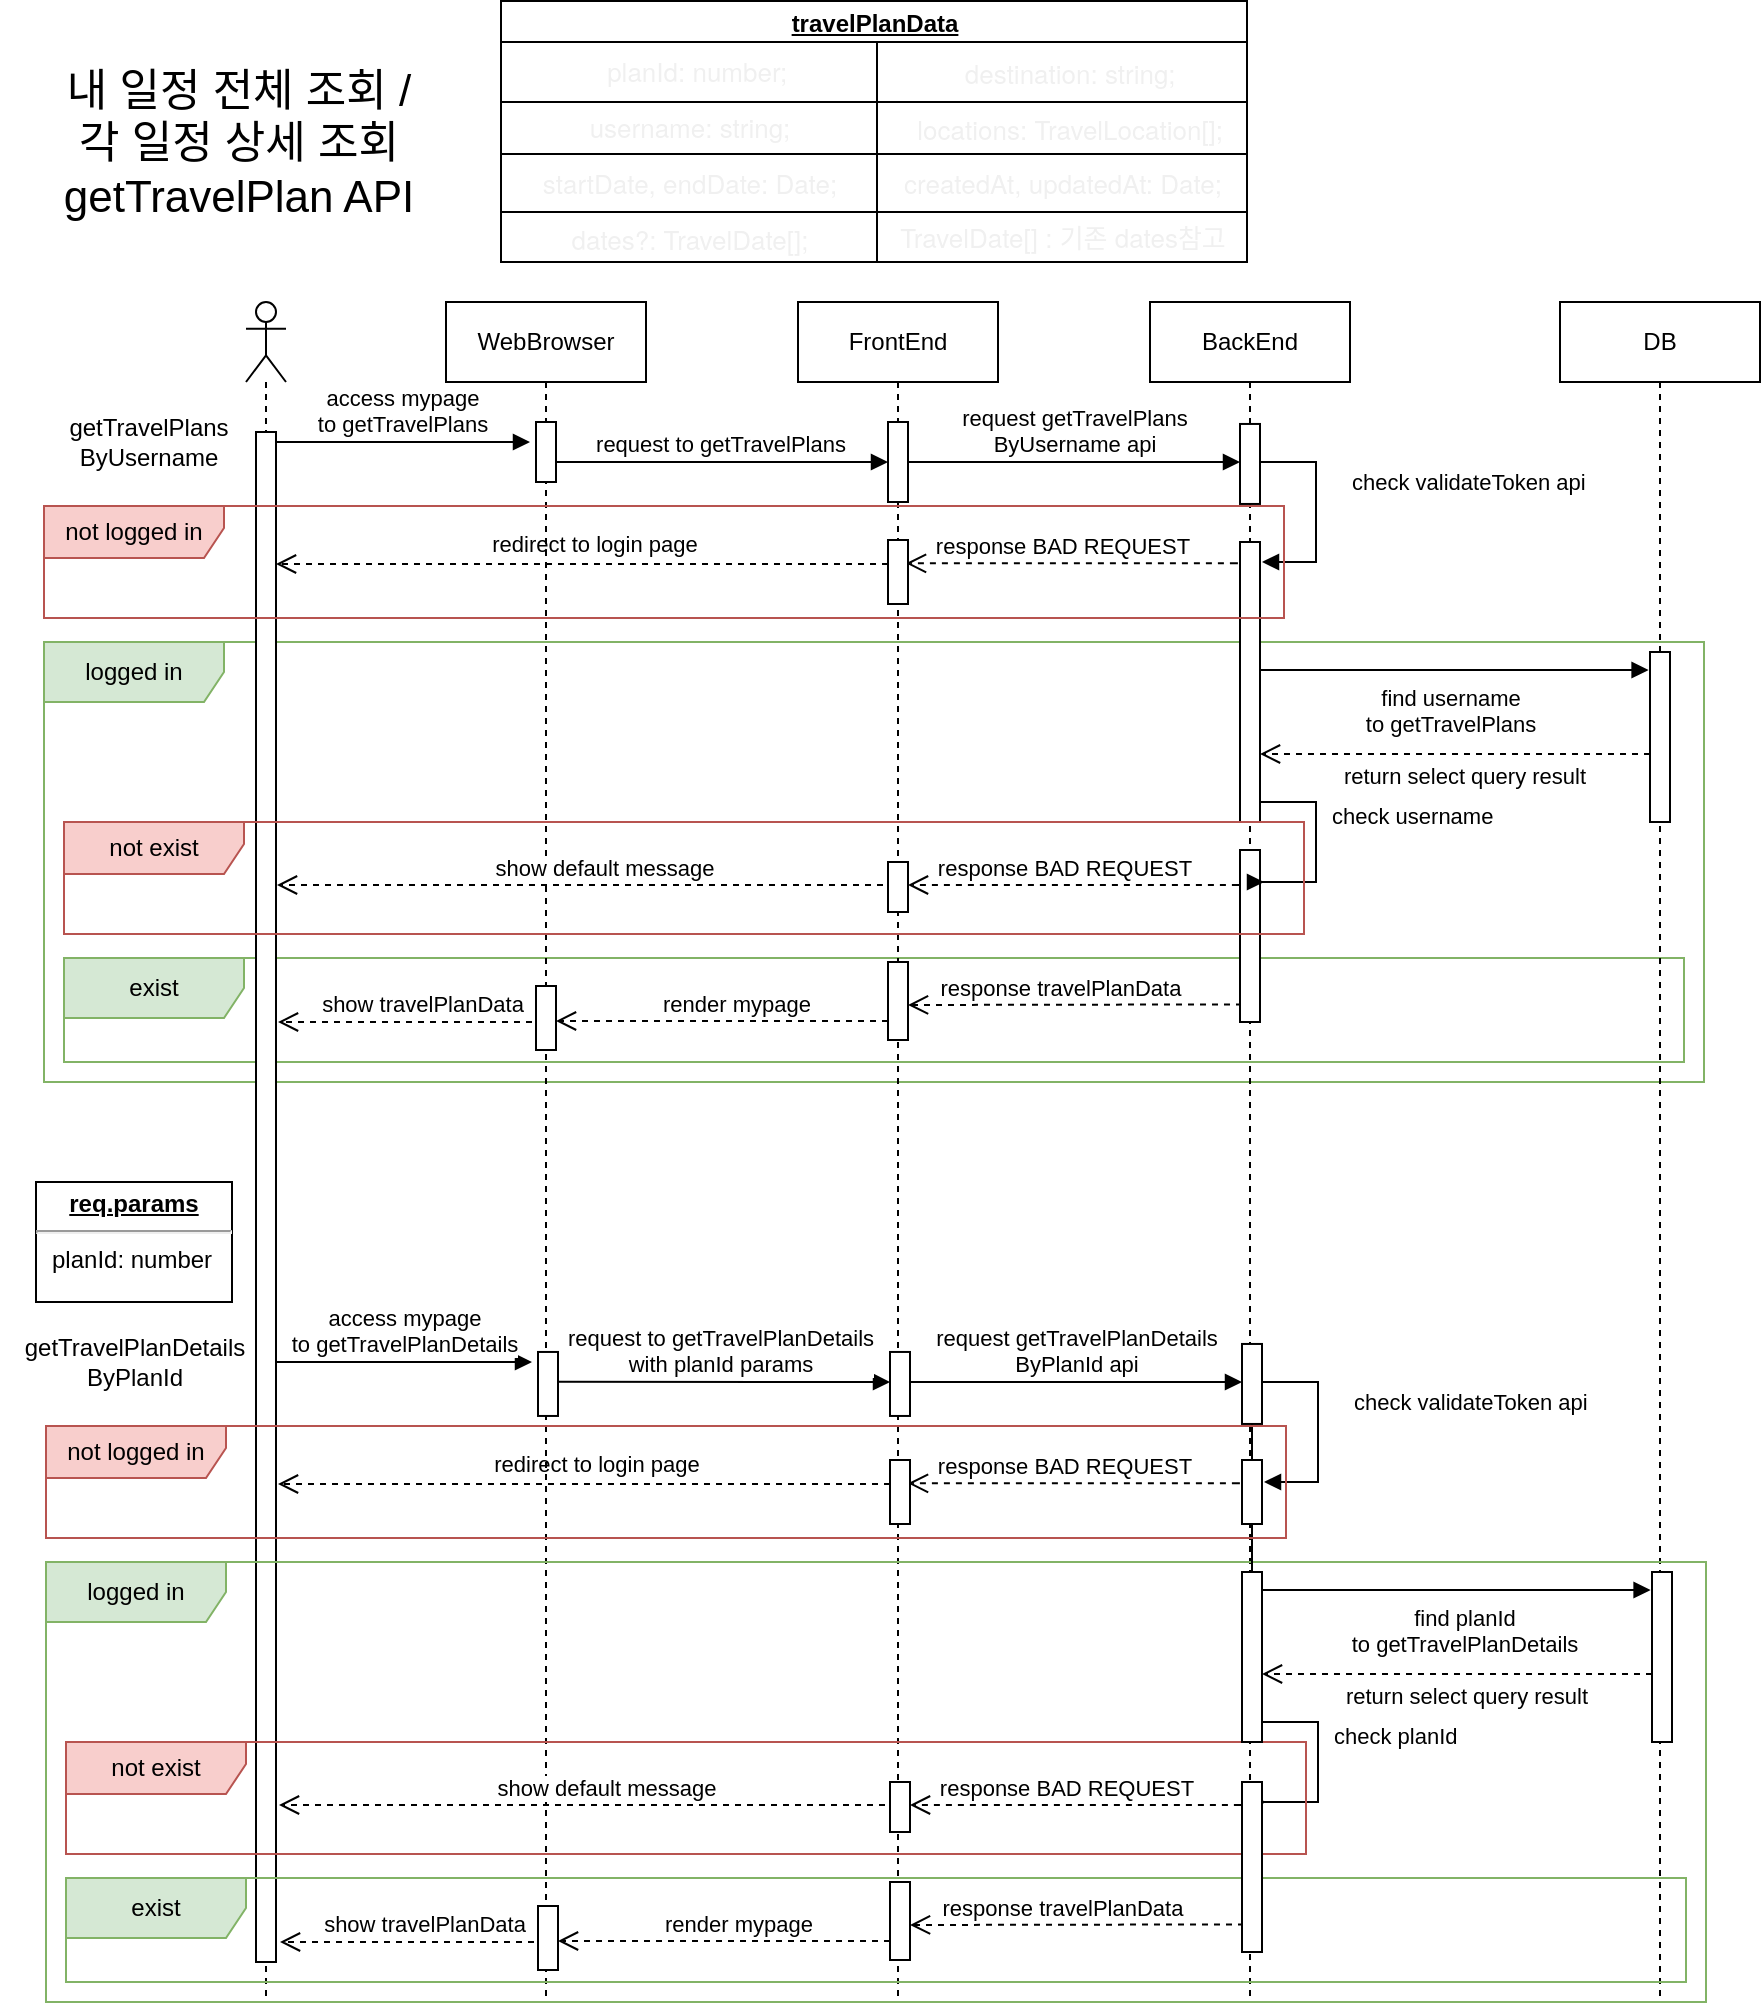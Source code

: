 <mxfile>
    <diagram name="Page-1" id="2YBvvXClWsGukQMizWep">
        <mxGraphModel dx="1225" dy="214" grid="1" gridSize="10" guides="1" tooltips="1" connect="1" arrows="1" fold="1" page="1" pageScale="1" pageWidth="850" pageHeight="1100" math="0" shadow="0">
            <root>
                <mxCell id="0"/>
                <mxCell id="1" parent="0"/>
                <mxCell id="201" value="access mypage &lt;br&gt;to getTravelPlanDetails" style="html=1;verticalAlign=bottom;startArrow=oval;endArrow=block;startSize=8;edgeStyle=elbowEdgeStyle;elbow=vertical;curved=0;rounded=0;" edge="1" parent="1">
                    <mxGeometry x="0.021" relative="1" as="geometry">
                        <mxPoint x="132" y="690" as="sourcePoint"/>
                        <mxPoint x="264" y="690" as="targetPoint"/>
                        <Array as="points"/>
                        <mxPoint as="offset"/>
                    </mxGeometry>
                </mxCell>
                <mxCell id="ti7OjyQPhwodmMIkzD1--30" value="logged in" style="shape=umlFrame;whiteSpace=wrap;html=1;pointerEvents=0;fillColor=#d5e8d4;strokeColor=#82b366;width=90;height=30;" parent="1" vertex="1">
                    <mxGeometry x="20" y="330" width="830" height="220" as="geometry"/>
                </mxCell>
                <mxCell id="139" value="find username&lt;br&gt;to getTravelPlans" style="html=1;verticalAlign=bottom;endArrow=none;edgeStyle=elbowEdgeStyle;elbow=vertical;curved=0;rounded=0;startArrow=block;startFill=1;endFill=0;" edge="1" parent="1">
                    <mxGeometry x="-0.004" y="36" relative="1" as="geometry">
                        <mxPoint x="822.3" y="344" as="sourcePoint"/>
                        <Array as="points">
                            <mxPoint x="804.3" y="344"/>
                            <mxPoint x="964.3" y="244"/>
                        </Array>
                        <mxPoint x="623.0" y="344" as="targetPoint"/>
                        <mxPoint as="offset"/>
                    </mxGeometry>
                </mxCell>
                <mxCell id="137" value="exist" style="shape=umlFrame;whiteSpace=wrap;html=1;pointerEvents=0;fillColor=#d5e8d4;strokeColor=#82b366;width=90;height=30;" parent="1" vertex="1">
                    <mxGeometry x="30" y="488" width="810" height="52" as="geometry"/>
                </mxCell>
                <mxCell id="96" value="response BAD REQUEST" style="html=1;verticalAlign=bottom;endArrow=open;dashed=1;endSize=8;edgeStyle=elbowEdgeStyle;elbow=vertical;curved=0;rounded=0;" parent="1" edge="1">
                    <mxGeometry x="0.148" relative="1" as="geometry">
                        <mxPoint x="613.95" y="290.67" as="sourcePoint"/>
                        <mxPoint x="450.995" y="290.67" as="targetPoint"/>
                        <mxPoint as="offset"/>
                        <Array as="points">
                            <mxPoint x="623.95" y="290.67"/>
                        </Array>
                    </mxGeometry>
                </mxCell>
                <mxCell id="ti7OjyQPhwodmMIkzD1--58" value="response travelPlanData" style="html=1;verticalAlign=bottom;endArrow=open;dashed=1;endSize=8;edgeStyle=elbowEdgeStyle;elbow=vertical;curved=0;rounded=0;" parent="1" edge="1">
                    <mxGeometry x="0.088" relative="1" as="geometry">
                        <mxPoint x="619" y="511.2" as="sourcePoint"/>
                        <mxPoint x="452" y="511.5" as="targetPoint"/>
                        <mxPoint as="offset"/>
                    </mxGeometry>
                </mxCell>
                <mxCell id="ti7OjyQPhwodmMIkzD1--45" value="response BAD REQUEST" style="html=1;verticalAlign=bottom;endArrow=open;dashed=1;endSize=8;edgeStyle=elbowEdgeStyle;elbow=vertical;curved=0;rounded=0;" parent="1" edge="1">
                    <mxGeometry x="0.148" relative="1" as="geometry">
                        <mxPoint x="614.95" y="451.5" as="sourcePoint"/>
                        <mxPoint x="451.995" y="451.5" as="targetPoint"/>
                        <mxPoint as="offset"/>
                        <Array as="points">
                            <mxPoint x="624.95" y="451.5"/>
                        </Array>
                    </mxGeometry>
                </mxCell>
                <mxCell id="ti7OjyQPhwodmMIkzD1--9" value="request to getTravelPlans" style="html=1;verticalAlign=bottom;startArrow=oval;endArrow=block;startSize=8;edgeStyle=elbowEdgeStyle;elbow=vertical;curved=0;rounded=0;" parent="1" source="ti7OjyQPhwodmMIkzD1--5" target="aM9ryv3xv72pqoxQDRHE-2" edge="1">
                    <mxGeometry x="0.012" relative="1" as="geometry">
                        <mxPoint x="279.0" y="234.019" as="sourcePoint"/>
                        <mxPoint x="450" y="234" as="targetPoint"/>
                        <Array as="points"/>
                        <mxPoint as="offset"/>
                    </mxGeometry>
                </mxCell>
                <mxCell id="aM9ryv3xv72pqoxQDRHE-3" value="access mypage &lt;br&gt;to getTravelPlans" style="html=1;verticalAlign=bottom;startArrow=oval;endArrow=block;startSize=8;edgeStyle=elbowEdgeStyle;elbow=vertical;curved=0;rounded=0;" parent="1" edge="1">
                    <mxGeometry x="0.021" relative="1" as="geometry">
                        <mxPoint x="131" y="230" as="sourcePoint"/>
                        <mxPoint x="263" y="230" as="targetPoint"/>
                        <Array as="points"/>
                        <mxPoint as="offset"/>
                    </mxGeometry>
                </mxCell>
                <mxCell id="aM9ryv3xv72pqoxQDRHE-1" value="FrontEnd" style="shape=umlLifeline;perimeter=lifelinePerimeter;whiteSpace=wrap;html=1;container=0;dropTarget=0;collapsible=0;recursiveResize=0;outlineConnect=0;portConstraint=eastwest;newEdgeStyle={&quot;edgeStyle&quot;:&quot;elbowEdgeStyle&quot;,&quot;elbow&quot;:&quot;vertical&quot;,&quot;curved&quot;:0,&quot;rounded&quot;:0};" parent="1" vertex="1">
                    <mxGeometry x="397" y="160" width="100" height="850" as="geometry"/>
                </mxCell>
                <mxCell id="aM9ryv3xv72pqoxQDRHE-2" value="" style="html=1;points=[];perimeter=orthogonalPerimeter;outlineConnect=0;targetShapes=umlLifeline;portConstraint=eastwest;newEdgeStyle={&quot;edgeStyle&quot;:&quot;elbowEdgeStyle&quot;,&quot;elbow&quot;:&quot;vertical&quot;,&quot;curved&quot;:0,&quot;rounded&quot;:0};" parent="aM9ryv3xv72pqoxQDRHE-1" vertex="1">
                    <mxGeometry x="45" y="60" width="10" height="40" as="geometry"/>
                </mxCell>
                <mxCell id="aM9ryv3xv72pqoxQDRHE-5" value="BackEnd" style="shape=umlLifeline;perimeter=lifelinePerimeter;whiteSpace=wrap;html=1;container=0;dropTarget=0;collapsible=0;recursiveResize=0;outlineConnect=0;portConstraint=eastwest;newEdgeStyle={&quot;edgeStyle&quot;:&quot;elbowEdgeStyle&quot;,&quot;elbow&quot;:&quot;vertical&quot;,&quot;curved&quot;:0,&quot;rounded&quot;:0};" parent="1" vertex="1">
                    <mxGeometry x="573" y="160" width="100" height="850" as="geometry"/>
                </mxCell>
                <mxCell id="aM9ryv3xv72pqoxQDRHE-6" value="" style="html=1;points=[];perimeter=orthogonalPerimeter;outlineConnect=0;targetShapes=umlLifeline;portConstraint=eastwest;newEdgeStyle={&quot;edgeStyle&quot;:&quot;elbowEdgeStyle&quot;,&quot;elbow&quot;:&quot;vertical&quot;,&quot;curved&quot;:0,&quot;rounded&quot;:0};" parent="aM9ryv3xv72pqoxQDRHE-5" vertex="1">
                    <mxGeometry x="45" y="120" width="10" height="140" as="geometry"/>
                </mxCell>
                <mxCell id="ti7OjyQPhwodmMIkzD1--40" value="" style="html=1;points=[];perimeter=orthogonalPerimeter;outlineConnect=0;targetShapes=umlLifeline;portConstraint=eastwest;newEdgeStyle={&quot;edgeStyle&quot;:&quot;elbowEdgeStyle&quot;,&quot;elbow&quot;:&quot;vertical&quot;,&quot;curved&quot;:0,&quot;rounded&quot;:0};" parent="aM9ryv3xv72pqoxQDRHE-5" vertex="1">
                    <mxGeometry x="45" y="274" width="10" height="86" as="geometry"/>
                </mxCell>
                <mxCell id="ti7OjyQPhwodmMIkzD1--1" value="" style="shape=umlLifeline;perimeter=lifelinePerimeter;whiteSpace=wrap;html=1;container=1;dropTarget=0;collapsible=0;recursiveResize=0;outlineConnect=0;portConstraint=eastwest;newEdgeStyle={&quot;edgeStyle&quot;:&quot;elbowEdgeStyle&quot;,&quot;elbow&quot;:&quot;vertical&quot;,&quot;curved&quot;:0,&quot;rounded&quot;:0};participant=umlActor;" parent="1" vertex="1">
                    <mxGeometry x="121" y="160" width="20" height="850" as="geometry"/>
                </mxCell>
                <mxCell id="ti7OjyQPhwodmMIkzD1--8" value="" style="html=1;points=[];perimeter=orthogonalPerimeter;outlineConnect=0;targetShapes=umlLifeline;portConstraint=eastwest;newEdgeStyle={&quot;edgeStyle&quot;:&quot;elbowEdgeStyle&quot;,&quot;elbow&quot;:&quot;vertical&quot;,&quot;curved&quot;:0,&quot;rounded&quot;:0};" parent="ti7OjyQPhwodmMIkzD1--1" vertex="1">
                    <mxGeometry x="5" y="65" width="10" height="765" as="geometry"/>
                </mxCell>
                <mxCell id="ti7OjyQPhwodmMIkzD1--3" value="&lt;font style=&quot;font-size: 22px;&quot;&gt;내 일정 전체 조회 / &lt;br&gt;각 일정 상세 조회&lt;br&gt;getTravelPlan API&lt;br&gt;&lt;/font&gt;" style="text;html=1;strokeColor=none;fillColor=none;align=center;verticalAlign=middle;whiteSpace=wrap;rounded=0;" parent="1" vertex="1">
                    <mxGeometry x="-2" y="43" width="239" height="75" as="geometry"/>
                </mxCell>
                <mxCell id="ti7OjyQPhwodmMIkzD1--5" value="WebBrowser" style="shape=umlLifeline;perimeter=lifelinePerimeter;whiteSpace=wrap;html=1;container=1;dropTarget=0;collapsible=0;recursiveResize=0;outlineConnect=0;portConstraint=eastwest;newEdgeStyle={&quot;edgeStyle&quot;:&quot;elbowEdgeStyle&quot;,&quot;elbow&quot;:&quot;vertical&quot;,&quot;curved&quot;:0,&quot;rounded&quot;:0};" parent="1" vertex="1">
                    <mxGeometry x="221" y="160" width="100" height="850" as="geometry"/>
                </mxCell>
                <mxCell id="ti7OjyQPhwodmMIkzD1--7" value="" style="html=1;points=[];perimeter=orthogonalPerimeter;outlineConnect=0;targetShapes=umlLifeline;portConstraint=eastwest;newEdgeStyle={&quot;edgeStyle&quot;:&quot;elbowEdgeStyle&quot;,&quot;elbow&quot;:&quot;vertical&quot;,&quot;curved&quot;:0,&quot;rounded&quot;:0};" parent="ti7OjyQPhwodmMIkzD1--5" vertex="1">
                    <mxGeometry x="45" y="60" width="10" height="30" as="geometry"/>
                </mxCell>
                <mxCell id="ti7OjyQPhwodmMIkzD1--6" value="DB" style="shape=umlLifeline;perimeter=lifelinePerimeter;whiteSpace=wrap;html=1;container=1;dropTarget=0;collapsible=0;recursiveResize=0;outlineConnect=0;portConstraint=eastwest;newEdgeStyle={&quot;edgeStyle&quot;:&quot;elbowEdgeStyle&quot;,&quot;elbow&quot;:&quot;vertical&quot;,&quot;curved&quot;:0,&quot;rounded&quot;:0};" parent="1" vertex="1">
                    <mxGeometry x="778" y="160" width="100" height="850" as="geometry"/>
                </mxCell>
                <mxCell id="ti7OjyQPhwodmMIkzD1--29" value="" style="html=1;verticalAlign=bottom;endArrow=open;dashed=1;endSize=8;edgeStyle=elbowEdgeStyle;elbow=vertical;curved=0;rounded=0;" parent="1" edge="1">
                    <mxGeometry relative="1" as="geometry">
                        <mxPoint x="442" y="291" as="sourcePoint"/>
                        <mxPoint x="136" y="291" as="targetPoint"/>
                        <Array as="points">
                            <mxPoint x="370" y="291"/>
                        </Array>
                    </mxGeometry>
                </mxCell>
                <mxCell id="ti7OjyQPhwodmMIkzD1--34" value="&lt;font style=&quot;font-size: 11px;&quot;&gt;redirect to login page&lt;br&gt;&lt;/font&gt;" style="text;html=1;align=center;verticalAlign=middle;resizable=0;points=[];autosize=1;strokeColor=none;fillColor=none;" parent="1" vertex="1">
                    <mxGeometry x="230" y="266" width="130" height="30" as="geometry"/>
                </mxCell>
                <mxCell id="ti7OjyQPhwodmMIkzD1--46" value="" style="html=1;points=[];perimeter=orthogonalPerimeter;outlineConnect=0;targetShapes=umlLifeline;portConstraint=eastwest;newEdgeStyle={&quot;edgeStyle&quot;:&quot;elbowEdgeStyle&quot;,&quot;elbow&quot;:&quot;vertical&quot;,&quot;curved&quot;:0,&quot;rounded&quot;:0};" parent="1" vertex="1">
                    <mxGeometry x="442" y="440" width="10" height="25" as="geometry"/>
                </mxCell>
                <mxCell id="ti7OjyQPhwodmMIkzD1--59" value="show travelPlanData" style="html=1;verticalAlign=bottom;endArrow=open;dashed=1;endSize=8;edgeStyle=elbowEdgeStyle;elbow=vertical;curved=0;rounded=0;" parent="1" edge="1">
                    <mxGeometry x="-0.079" relative="1" as="geometry">
                        <mxPoint x="270" y="520" as="sourcePoint"/>
                        <mxPoint x="137" y="520.02" as="targetPoint"/>
                        <mxPoint as="offset"/>
                        <Array as="points"/>
                    </mxGeometry>
                </mxCell>
                <mxCell id="ti7OjyQPhwodmMIkzD1--67" value="" style="html=1;points=[];perimeter=orthogonalPerimeter;outlineConnect=0;targetShapes=umlLifeline;portConstraint=eastwest;newEdgeStyle={&quot;edgeStyle&quot;:&quot;elbowEdgeStyle&quot;,&quot;elbow&quot;:&quot;vertical&quot;,&quot;curved&quot;:0,&quot;rounded&quot;:0};" parent="1" vertex="1">
                    <mxGeometry x="442" y="490" width="10" height="39" as="geometry"/>
                </mxCell>
                <mxCell id="2" value="show default message" style="html=1;verticalAlign=bottom;endArrow=open;dashed=1;endSize=8;edgeStyle=elbowEdgeStyle;elbow=horizontal;curved=0;rounded=0;" parent="1" edge="1">
                    <mxGeometry x="-0.077" relative="1" as="geometry">
                        <mxPoint x="439.5" y="451.5" as="sourcePoint"/>
                        <mxPoint x="136.5" y="451.5" as="targetPoint"/>
                        <mxPoint as="offset"/>
                        <Array as="points">
                            <mxPoint x="349.5" y="451.5"/>
                        </Array>
                    </mxGeometry>
                </mxCell>
                <mxCell id="9" value="" style="html=1;points=[];perimeter=orthogonalPerimeter;outlineConnect=0;targetShapes=umlLifeline;portConstraint=eastwest;newEdgeStyle={&quot;edgeStyle&quot;:&quot;elbowEdgeStyle&quot;,&quot;elbow&quot;:&quot;vertical&quot;,&quot;curved&quot;:0,&quot;rounded&quot;:0};" parent="1" vertex="1">
                    <mxGeometry x="266" y="502" width="10" height="32" as="geometry"/>
                </mxCell>
                <mxCell id="10" value="render mypage" style="html=1;verticalAlign=bottom;endArrow=open;dashed=1;endSize=8;edgeStyle=elbowEdgeStyle;elbow=vertical;curved=0;rounded=0;" parent="1" source="ti7OjyQPhwodmMIkzD1--67" edge="1">
                    <mxGeometry x="-0.08" relative="1" as="geometry">
                        <mxPoint x="409" y="519.34" as="sourcePoint"/>
                        <mxPoint x="276" y="519.36" as="targetPoint"/>
                        <mxPoint as="offset"/>
                        <Array as="points"/>
                    </mxGeometry>
                </mxCell>
                <mxCell id="13" value="getTravelPlans&lt;br&gt;ByUsername" style="text;html=1;align=center;verticalAlign=middle;resizable=0;points=[];autosize=1;strokeColor=none;fillColor=none;fontSize=12;fontFamily=Helvetica;fontColor=default;" parent="1" vertex="1">
                    <mxGeometry x="22" y="210" width="100" height="40" as="geometry"/>
                </mxCell>
                <mxCell id="93" value="request getTravelPlans&lt;br&gt;ByUsername&amp;nbsp;api" style="html=1;verticalAlign=bottom;endArrow=none;edgeStyle=elbowEdgeStyle;elbow=vertical;curved=0;rounded=0;startArrow=block;startFill=1;endFill=0;" parent="1" edge="1">
                    <mxGeometry x="-0.002" relative="1" as="geometry">
                        <mxPoint x="618" y="240" as="sourcePoint"/>
                        <Array as="points">
                            <mxPoint x="600" y="240"/>
                            <mxPoint x="760" y="140"/>
                        </Array>
                        <mxPoint x="452" y="240" as="targetPoint"/>
                        <mxPoint as="offset"/>
                    </mxGeometry>
                </mxCell>
                <mxCell id="94" value="" style="html=1;points=[];perimeter=orthogonalPerimeter;outlineConnect=0;targetShapes=umlLifeline;portConstraint=eastwest;newEdgeStyle={&quot;edgeStyle&quot;:&quot;elbowEdgeStyle&quot;,&quot;elbow&quot;:&quot;vertical&quot;,&quot;curved&quot;:0,&quot;rounded&quot;:0};" parent="1" vertex="1">
                    <mxGeometry x="618" y="220.98" width="10" height="40" as="geometry"/>
                </mxCell>
                <mxCell id="95" value="check validateToken api" style="html=1;align=left;spacingLeft=2;endArrow=block;rounded=0;edgeStyle=orthogonalEdgeStyle;curved=0;rounded=0;" parent="1" edge="1">
                    <mxGeometry x="-0.199" y="14" relative="1" as="geometry">
                        <mxPoint x="628" y="247.014" as="sourcePoint"/>
                        <Array as="points">
                            <mxPoint x="628" y="240"/>
                            <mxPoint x="656" y="240"/>
                            <mxPoint x="656" y="290"/>
                        </Array>
                        <mxPoint x="629" y="290" as="targetPoint"/>
                        <mxPoint as="offset"/>
                    </mxGeometry>
                </mxCell>
                <mxCell id="97" value="" style="html=1;points=[];perimeter=orthogonalPerimeter;outlineConnect=0;targetShapes=umlLifeline;portConstraint=eastwest;newEdgeStyle={&quot;edgeStyle&quot;:&quot;elbowEdgeStyle&quot;,&quot;elbow&quot;:&quot;vertical&quot;,&quot;curved&quot;:0,&quot;rounded&quot;:0};" parent="1" vertex="1">
                    <mxGeometry x="442" y="279" width="10" height="32" as="geometry"/>
                </mxCell>
                <mxCell id="128" value="&lt;p style=&quot;margin:0px;margin-top:4px;text-align:center;text-decoration:underline;&quot;&gt;&lt;b&gt;travelPlanData&lt;/b&gt;&lt;/p&gt;&lt;p style=&quot;margin: 0px; font-variant-numeric: normal; font-variant-east-asian: normal; font-stretch: normal; font-size: 13px; line-height: normal; font-family: &amp;quot;Helvetica Neue&amp;quot;;&quot; class=&quot;p1&quot;&gt;&lt;br&gt;&lt;/p&gt;&lt;p style=&quot;margin: 0px; font-variant-numeric: normal; font-variant-east-asian: normal; font-stretch: normal; font-size: 13px; line-height: normal; font-family: &amp;quot;Helvetica Neue&amp;quot;;&quot; class=&quot;p1&quot;&gt;&lt;span class=&quot;Apple-converted-space&quot;&gt;&amp;nbsp;&lt;br&gt;&lt;/span&gt;&lt;/p&gt;" style="verticalAlign=top;align=left;overflow=fill;fontSize=12;fontFamily=Helvetica;html=1;whiteSpace=wrap;" parent="1" vertex="1">
                    <mxGeometry x="248.5" y="9.5" width="373" height="130.5" as="geometry"/>
                </mxCell>
                <mxCell id="ti7OjyQPhwodmMIkzD1--27" value="not logged in" style="shape=umlFrame;whiteSpace=wrap;html=1;pointerEvents=0;fillColor=#f8cecc;strokeColor=#b85450;width=90;height=26;" parent="1" vertex="1">
                    <mxGeometry x="20" y="261.98" width="620" height="56" as="geometry"/>
                </mxCell>
                <mxCell id="140" value="" style="html=1;points=[];perimeter=orthogonalPerimeter;outlineConnect=0;targetShapes=umlLifeline;portConstraint=eastwest;newEdgeStyle={&quot;edgeStyle&quot;:&quot;elbowEdgeStyle&quot;,&quot;elbow&quot;:&quot;vertical&quot;,&quot;curved&quot;:0,&quot;rounded&quot;:0};" vertex="1" parent="1">
                    <mxGeometry x="823" y="335" width="10" height="85" as="geometry"/>
                </mxCell>
                <mxCell id="141" value="return select query result" style="html=1;verticalAlign=bottom;endArrow=open;dashed=1;endSize=8;edgeStyle=elbowEdgeStyle;elbow=vertical;curved=0;rounded=0;" edge="1" parent="1">
                    <mxGeometry x="-0.046" y="20" relative="1" as="geometry">
                        <mxPoint x="823" y="386.0" as="sourcePoint"/>
                        <mxPoint x="628" y="386.108" as="targetPoint"/>
                        <mxPoint as="offset"/>
                    </mxGeometry>
                </mxCell>
                <mxCell id="143" value="" style="shape=table;startSize=0;container=1;collapsible=0;childLayout=tableLayout;fontColor=#F0F0F0;" vertex="1" parent="1">
                    <mxGeometry x="248.5" y="30" width="373" height="110" as="geometry"/>
                </mxCell>
                <mxCell id="144" value="" style="shape=tableRow;horizontal=0;startSize=0;swimlaneHead=0;swimlaneBody=0;top=0;left=0;bottom=0;right=0;collapsible=0;dropTarget=0;fillColor=none;points=[[0,0.5],[1,0.5]];portConstraint=eastwest;fontColor=#F0F0F0;" vertex="1" parent="143">
                    <mxGeometry width="373" height="30" as="geometry"/>
                </mxCell>
                <mxCell id="145" value="&lt;span style=&quot;font-family: &amp;quot;Helvetica Neue&amp;quot;; font-size: 13px; text-align: left;&quot; class=&quot;Apple-converted-space&quot;&gt;&amp;nbsp;&amp;nbsp;&lt;/span&gt;&lt;span style=&quot;font-family: &amp;quot;Helvetica Neue&amp;quot;; font-size: 13px; text-align: left;&quot;&gt;planId: number;&lt;/span&gt;" style="shape=partialRectangle;html=1;whiteSpace=wrap;connectable=0;overflow=hidden;fillColor=none;top=0;left=0;bottom=0;right=0;pointerEvents=1;fontColor=#F0F0F0;" vertex="1" parent="144">
                    <mxGeometry width="188" height="30" as="geometry">
                        <mxRectangle width="188" height="30" as="alternateBounds"/>
                    </mxGeometry>
                </mxCell>
                <mxCell id="146" value="&lt;p style=&quot;font-variant-numeric: normal; font-variant-east-asian: normal; font-stretch: normal; font-size: 13px; line-height: normal; font-family: &amp;quot;Helvetica Neue&amp;quot;; text-align: left; margin: 0px;&quot; class=&quot;p1&quot;&gt;&lt;span class=&quot;Apple-converted-space&quot;&gt;&amp;nbsp;&amp;nbsp;&lt;/span&gt;destination: string;&lt;/p&gt;" style="shape=partialRectangle;html=1;whiteSpace=wrap;connectable=0;overflow=hidden;fillColor=none;top=0;left=0;bottom=0;right=0;pointerEvents=1;fontColor=#F0F0F0;" vertex="1" parent="144">
                    <mxGeometry x="188" width="185" height="30" as="geometry">
                        <mxRectangle width="185" height="30" as="alternateBounds"/>
                    </mxGeometry>
                </mxCell>
                <mxCell id="147" value="" style="shape=tableRow;horizontal=0;startSize=0;swimlaneHead=0;swimlaneBody=0;top=0;left=0;bottom=0;right=0;collapsible=0;dropTarget=0;fillColor=none;points=[[0,0.5],[1,0.5]];portConstraint=eastwest;fontColor=#F0F0F0;" vertex="1" parent="143">
                    <mxGeometry y="30" width="373" height="26" as="geometry"/>
                </mxCell>
                <mxCell id="148" value="&lt;span style=&quot;font-family: &amp;quot;Helvetica Neue&amp;quot;; font-size: 13px; text-align: left;&quot;&gt;username: string;&lt;/span&gt;" style="shape=partialRectangle;html=1;whiteSpace=wrap;connectable=0;overflow=hidden;fillColor=none;top=0;left=0;bottom=0;right=0;pointerEvents=1;fontColor=#F0F0F0;" vertex="1" parent="147">
                    <mxGeometry width="188" height="26" as="geometry">
                        <mxRectangle width="188" height="26" as="alternateBounds"/>
                    </mxGeometry>
                </mxCell>
                <mxCell id="149" value="&lt;p style=&quot;font-variant-numeric: normal; font-variant-east-asian: normal; font-stretch: normal; font-size: 13px; line-height: normal; font-family: &amp;quot;Helvetica Neue&amp;quot;; text-align: left; margin: 0px;&quot; class=&quot;p1&quot;&gt;&lt;span class=&quot;Apple-converted-space&quot;&gt;&amp;nbsp;&amp;nbsp;&lt;/span&gt;locations: TravelLocation[];&lt;/p&gt;" style="shape=partialRectangle;html=1;whiteSpace=wrap;connectable=0;overflow=hidden;fillColor=none;top=0;left=0;bottom=0;right=0;pointerEvents=1;fontColor=#F0F0F0;" vertex="1" parent="147">
                    <mxGeometry x="188" width="185" height="26" as="geometry">
                        <mxRectangle width="185" height="26" as="alternateBounds"/>
                    </mxGeometry>
                </mxCell>
                <mxCell id="150" value="" style="shape=tableRow;horizontal=0;startSize=0;swimlaneHead=0;swimlaneBody=0;top=0;left=0;bottom=0;right=0;collapsible=0;dropTarget=0;fillColor=none;points=[[0,0.5],[1,0.5]];portConstraint=eastwest;fontColor=#F0F0F0;" vertex="1" parent="143">
                    <mxGeometry y="56" width="373" height="29" as="geometry"/>
                </mxCell>
                <mxCell id="151" value="&lt;span style=&quot;font-family: &amp;quot;Helvetica Neue&amp;quot;; font-size: 13px; text-align: left;&quot;&gt;startDate, endDate: Date;&lt;/span&gt;" style="shape=partialRectangle;html=1;whiteSpace=wrap;connectable=0;overflow=hidden;fillColor=none;top=0;left=0;bottom=0;right=0;pointerEvents=1;fontColor=#F0F0F0;" vertex="1" parent="150">
                    <mxGeometry width="188" height="29" as="geometry">
                        <mxRectangle width="188" height="29" as="alternateBounds"/>
                    </mxGeometry>
                </mxCell>
                <mxCell id="152" value="&lt;span style=&quot;font-family: &amp;quot;Helvetica Neue&amp;quot;; font-size: 13px; text-align: left;&quot;&gt;createdAt, updatedAt: Date;&lt;/span&gt;" style="shape=partialRectangle;html=1;whiteSpace=wrap;connectable=0;overflow=hidden;fillColor=none;top=0;left=0;bottom=0;right=0;pointerEvents=1;fontColor=#F0F0F0;" vertex="1" parent="150">
                    <mxGeometry x="188" width="185" height="29" as="geometry">
                        <mxRectangle width="185" height="29" as="alternateBounds"/>
                    </mxGeometry>
                </mxCell>
                <mxCell id="153" value="" style="shape=tableRow;horizontal=0;startSize=0;swimlaneHead=0;swimlaneBody=0;top=0;left=0;bottom=0;right=0;collapsible=0;dropTarget=0;fillColor=none;points=[[0,0.5],[1,0.5]];portConstraint=eastwest;fontColor=#F0F0F0;" vertex="1" parent="143">
                    <mxGeometry y="85" width="373" height="25" as="geometry"/>
                </mxCell>
                <mxCell id="154" value="&lt;p style=&quot;font-variant-numeric: normal; font-variant-east-asian: normal; font-stretch: normal; font-size: 13px; line-height: normal; font-family: &amp;quot;Helvetica Neue&amp;quot;; text-align: left; margin: 0px;&quot; class=&quot;p1&quot;&gt;dates?: TravelDate[];&lt;br&gt;&lt;/p&gt;" style="shape=partialRectangle;html=1;whiteSpace=wrap;connectable=0;overflow=hidden;fillColor=none;top=0;left=0;bottom=0;right=0;pointerEvents=1;fontColor=#F0F0F0;" vertex="1" parent="153">
                    <mxGeometry width="188" height="25" as="geometry">
                        <mxRectangle width="188" height="25" as="alternateBounds"/>
                    </mxGeometry>
                </mxCell>
                <mxCell id="155" value="&lt;span style=&quot;font-family: &amp;quot;Helvetica Neue&amp;quot;; font-size: 13px; text-align: left;&quot;&gt;TravelDate[] : 기존 dates참고&lt;/span&gt;" style="shape=partialRectangle;html=1;whiteSpace=wrap;connectable=0;overflow=hidden;fillColor=none;top=0;left=0;bottom=0;right=0;pointerEvents=1;fontColor=#F0F0F0;" vertex="1" parent="153">
                    <mxGeometry x="188" width="185" height="25" as="geometry">
                        <mxRectangle width="185" height="25" as="alternateBounds"/>
                    </mxGeometry>
                </mxCell>
                <mxCell id="156" value="check username" style="html=1;align=left;spacingLeft=2;endArrow=block;rounded=0;edgeStyle=orthogonalEdgeStyle;curved=0;rounded=0;" edge="1" parent="1">
                    <mxGeometry x="-0.196" y="4" relative="1" as="geometry">
                        <mxPoint x="628" y="416.974" as="sourcePoint"/>
                        <Array as="points">
                            <mxPoint x="628" y="410"/>
                            <mxPoint x="656" y="410"/>
                            <mxPoint x="656" y="450"/>
                            <mxPoint x="629" y="450"/>
                        </Array>
                        <mxPoint x="630" y="450" as="targetPoint"/>
                        <mxPoint as="offset"/>
                    </mxGeometry>
                </mxCell>
                <mxCell id="157" value="not exist" style="shape=umlFrame;whiteSpace=wrap;html=1;pointerEvents=0;fillColor=#f8cecc;strokeColor=#b85450;width=90;height=26;" vertex="1" parent="1">
                    <mxGeometry x="30" y="420" width="620" height="56" as="geometry"/>
                </mxCell>
                <mxCell id="194" value="logged in" style="shape=umlFrame;whiteSpace=wrap;html=1;pointerEvents=0;fillColor=#d5e8d4;strokeColor=#82b366;width=90;height=30;" vertex="1" parent="1">
                    <mxGeometry x="21" y="790" width="830" height="220" as="geometry"/>
                </mxCell>
                <mxCell id="195" value="find planId&lt;br&gt;to getTravelPlanDetails" style="html=1;verticalAlign=bottom;endArrow=none;edgeStyle=elbowEdgeStyle;elbow=vertical;curved=0;rounded=0;startArrow=none;startFill=1;endFill=0;" edge="1" parent="1" source="232">
                    <mxGeometry x="1" y="112" relative="1" as="geometry">
                        <mxPoint x="823.3" y="804" as="sourcePoint"/>
                        <Array as="points">
                            <mxPoint x="965.3" y="704"/>
                        </Array>
                        <mxPoint x="624" y="804" as="targetPoint"/>
                        <mxPoint x="-6" y="36" as="offset"/>
                    </mxGeometry>
                </mxCell>
                <mxCell id="196" value="exist" style="shape=umlFrame;whiteSpace=wrap;html=1;pointerEvents=0;fillColor=#d5e8d4;strokeColor=#82b366;width=90;height=30;" vertex="1" parent="1">
                    <mxGeometry x="31" y="948" width="810" height="52" as="geometry"/>
                </mxCell>
                <mxCell id="197" value="response BAD REQUEST" style="html=1;verticalAlign=bottom;endArrow=open;dashed=1;endSize=8;edgeStyle=elbowEdgeStyle;elbow=vertical;curved=0;rounded=0;" edge="1" parent="1">
                    <mxGeometry x="0.148" relative="1" as="geometry">
                        <mxPoint x="614.95" y="750.67" as="sourcePoint"/>
                        <mxPoint x="451.995" y="750.67" as="targetPoint"/>
                        <mxPoint as="offset"/>
                        <Array as="points">
                            <mxPoint x="624.95" y="750.67"/>
                        </Array>
                    </mxGeometry>
                </mxCell>
                <mxCell id="198" value="response travelPlanData" style="html=1;verticalAlign=bottom;endArrow=open;dashed=1;endSize=8;edgeStyle=elbowEdgeStyle;elbow=vertical;curved=0;rounded=0;" edge="1" parent="1">
                    <mxGeometry x="0.088" relative="1" as="geometry">
                        <mxPoint x="620.0" y="971.2" as="sourcePoint"/>
                        <mxPoint x="453" y="971.5" as="targetPoint"/>
                        <mxPoint as="offset"/>
                    </mxGeometry>
                </mxCell>
                <mxCell id="199" value="response BAD REQUEST" style="html=1;verticalAlign=bottom;endArrow=open;dashed=1;endSize=8;edgeStyle=elbowEdgeStyle;elbow=vertical;curved=0;rounded=0;" edge="1" parent="1">
                    <mxGeometry x="0.148" relative="1" as="geometry">
                        <mxPoint x="615.95" y="911.5" as="sourcePoint"/>
                        <mxPoint x="452.995" y="911.5" as="targetPoint"/>
                        <mxPoint as="offset"/>
                        <Array as="points">
                            <mxPoint x="625.95" y="911.5"/>
                        </Array>
                    </mxGeometry>
                </mxCell>
                <mxCell id="200" value="request to getTravelPlanDetails&lt;br&gt;with planId params" style="html=1;verticalAlign=bottom;startArrow=oval;endArrow=block;startSize=8;edgeStyle=elbowEdgeStyle;elbow=vertical;curved=0;rounded=0;" edge="1" parent="1">
                    <mxGeometry x="0.011" relative="1" as="geometry">
                        <mxPoint x="271.81" y="699.862" as="sourcePoint"/>
                        <mxPoint x="443" y="699.862" as="targetPoint"/>
                        <Array as="points"/>
                        <mxPoint as="offset"/>
                    </mxGeometry>
                </mxCell>
                <mxCell id="209" value="" style="html=1;verticalAlign=bottom;endArrow=open;dashed=1;endSize=8;edgeStyle=elbowEdgeStyle;elbow=vertical;curved=0;rounded=0;" edge="1" parent="1">
                    <mxGeometry relative="1" as="geometry">
                        <mxPoint x="443" y="751" as="sourcePoint"/>
                        <mxPoint x="137" y="751" as="targetPoint"/>
                        <Array as="points">
                            <mxPoint x="371" y="751"/>
                        </Array>
                    </mxGeometry>
                </mxCell>
                <mxCell id="210" value="&lt;font style=&quot;font-size: 11px;&quot;&gt;redirect to login page&lt;br&gt;&lt;/font&gt;" style="text;html=1;align=center;verticalAlign=middle;resizable=0;points=[];autosize=1;strokeColor=none;fillColor=none;" vertex="1" parent="1">
                    <mxGeometry x="231" y="726" width="130" height="30" as="geometry"/>
                </mxCell>
                <mxCell id="211" value="" style="html=1;points=[];perimeter=orthogonalPerimeter;outlineConnect=0;targetShapes=umlLifeline;portConstraint=eastwest;newEdgeStyle={&quot;edgeStyle&quot;:&quot;elbowEdgeStyle&quot;,&quot;elbow&quot;:&quot;vertical&quot;,&quot;curved&quot;:0,&quot;rounded&quot;:0};" vertex="1" parent="1">
                    <mxGeometry x="443" y="900" width="10" height="25" as="geometry"/>
                </mxCell>
                <mxCell id="212" value="show travelPlanData" style="html=1;verticalAlign=bottom;endArrow=open;dashed=1;endSize=8;edgeStyle=elbowEdgeStyle;elbow=vertical;curved=0;rounded=0;" edge="1" parent="1">
                    <mxGeometry x="-0.079" relative="1" as="geometry">
                        <mxPoint x="271" y="980" as="sourcePoint"/>
                        <mxPoint x="138" y="980.02" as="targetPoint"/>
                        <mxPoint as="offset"/>
                        <Array as="points"/>
                    </mxGeometry>
                </mxCell>
                <mxCell id="213" value="" style="html=1;points=[];perimeter=orthogonalPerimeter;outlineConnect=0;targetShapes=umlLifeline;portConstraint=eastwest;newEdgeStyle={&quot;edgeStyle&quot;:&quot;elbowEdgeStyle&quot;,&quot;elbow&quot;:&quot;vertical&quot;,&quot;curved&quot;:0,&quot;rounded&quot;:0};" vertex="1" parent="1">
                    <mxGeometry x="443" y="950" width="10" height="39" as="geometry"/>
                </mxCell>
                <mxCell id="214" value="show default message" style="html=1;verticalAlign=bottom;endArrow=open;dashed=1;endSize=8;edgeStyle=elbowEdgeStyle;elbow=horizontal;curved=0;rounded=0;" edge="1" parent="1">
                    <mxGeometry x="-0.077" relative="1" as="geometry">
                        <mxPoint x="440.5" y="911.5" as="sourcePoint"/>
                        <mxPoint x="137.5" y="911.5" as="targetPoint"/>
                        <mxPoint as="offset"/>
                        <Array as="points">
                            <mxPoint x="350.5" y="911.5"/>
                        </Array>
                    </mxGeometry>
                </mxCell>
                <mxCell id="215" value="" style="html=1;points=[];perimeter=orthogonalPerimeter;outlineConnect=0;targetShapes=umlLifeline;portConstraint=eastwest;newEdgeStyle={&quot;edgeStyle&quot;:&quot;elbowEdgeStyle&quot;,&quot;elbow&quot;:&quot;vertical&quot;,&quot;curved&quot;:0,&quot;rounded&quot;:0};" vertex="1" parent="1">
                    <mxGeometry x="267" y="962" width="10" height="32" as="geometry"/>
                </mxCell>
                <mxCell id="216" value="render mypage" style="html=1;verticalAlign=bottom;endArrow=open;dashed=1;endSize=8;edgeStyle=elbowEdgeStyle;elbow=vertical;curved=0;rounded=0;" edge="1" parent="1" source="213">
                    <mxGeometry x="-0.08" relative="1" as="geometry">
                        <mxPoint x="410" y="979.34" as="sourcePoint"/>
                        <mxPoint x="277" y="979.36" as="targetPoint"/>
                        <mxPoint as="offset"/>
                        <Array as="points"/>
                    </mxGeometry>
                </mxCell>
                <mxCell id="217" value="getTravelPlanDetails&lt;br&gt;ByPlanId" style="text;html=1;align=center;verticalAlign=middle;resizable=0;points=[];autosize=1;strokeColor=none;fillColor=none;fontSize=12;fontFamily=Helvetica;fontColor=default;" vertex="1" parent="1">
                    <mxGeometry y="670" width="130" height="40" as="geometry"/>
                </mxCell>
                <mxCell id="218" value="request getTravelPlanDetails&lt;br&gt;ByPlanId api" style="html=1;verticalAlign=bottom;endArrow=none;edgeStyle=elbowEdgeStyle;elbow=vertical;curved=0;rounded=0;startArrow=block;startFill=1;endFill=0;" edge="1" parent="1">
                    <mxGeometry relative="1" as="geometry">
                        <mxPoint x="619" y="700" as="sourcePoint"/>
                        <Array as="points">
                            <mxPoint x="601" y="700"/>
                            <mxPoint x="761" y="600"/>
                        </Array>
                        <mxPoint x="453" y="700" as="targetPoint"/>
                        <mxPoint as="offset"/>
                    </mxGeometry>
                </mxCell>
                <mxCell id="219" value="" style="html=1;points=[];perimeter=orthogonalPerimeter;outlineConnect=0;targetShapes=umlLifeline;portConstraint=eastwest;newEdgeStyle={&quot;edgeStyle&quot;:&quot;elbowEdgeStyle&quot;,&quot;elbow&quot;:&quot;vertical&quot;,&quot;curved&quot;:0,&quot;rounded&quot;:0};" vertex="1" parent="1">
                    <mxGeometry x="619" y="680.98" width="10" height="40" as="geometry"/>
                </mxCell>
                <mxCell id="220" value="check validateToken api" style="html=1;align=left;spacingLeft=2;endArrow=block;rounded=0;edgeStyle=orthogonalEdgeStyle;curved=0;rounded=0;" edge="1" parent="1">
                    <mxGeometry x="-0.199" y="14" relative="1" as="geometry">
                        <mxPoint x="629" y="707.014" as="sourcePoint"/>
                        <Array as="points">
                            <mxPoint x="629" y="700"/>
                            <mxPoint x="657" y="700"/>
                            <mxPoint x="657" y="750"/>
                        </Array>
                        <mxPoint x="630.0" y="750" as="targetPoint"/>
                        <mxPoint as="offset"/>
                    </mxGeometry>
                </mxCell>
                <mxCell id="221" value="" style="html=1;points=[];perimeter=orthogonalPerimeter;outlineConnect=0;targetShapes=umlLifeline;portConstraint=eastwest;newEdgeStyle={&quot;edgeStyle&quot;:&quot;elbowEdgeStyle&quot;,&quot;elbow&quot;:&quot;vertical&quot;,&quot;curved&quot;:0,&quot;rounded&quot;:0};" vertex="1" parent="1">
                    <mxGeometry x="443" y="739" width="10" height="32" as="geometry"/>
                </mxCell>
                <mxCell id="223" value="not logged in" style="shape=umlFrame;whiteSpace=wrap;html=1;pointerEvents=0;fillColor=#f8cecc;strokeColor=#b85450;width=90;height=26;" vertex="1" parent="1">
                    <mxGeometry x="21" y="721.98" width="620" height="56" as="geometry"/>
                </mxCell>
                <mxCell id="224" value="" style="html=1;points=[];perimeter=orthogonalPerimeter;outlineConnect=0;targetShapes=umlLifeline;portConstraint=eastwest;newEdgeStyle={&quot;edgeStyle&quot;:&quot;elbowEdgeStyle&quot;,&quot;elbow&quot;:&quot;vertical&quot;,&quot;curved&quot;:0,&quot;rounded&quot;:0};" vertex="1" parent="1">
                    <mxGeometry x="824" y="795" width="10" height="85" as="geometry"/>
                </mxCell>
                <mxCell id="225" value="return select query result" style="html=1;verticalAlign=bottom;endArrow=open;dashed=1;endSize=8;edgeStyle=elbowEdgeStyle;elbow=vertical;curved=0;rounded=0;" edge="1" parent="1">
                    <mxGeometry x="-0.046" y="20" relative="1" as="geometry">
                        <mxPoint x="824" y="846" as="sourcePoint"/>
                        <mxPoint x="629" y="846.108" as="targetPoint"/>
                        <mxPoint as="offset"/>
                    </mxGeometry>
                </mxCell>
                <mxCell id="227" value="check planId" style="html=1;align=left;spacingLeft=2;endArrow=block;rounded=0;edgeStyle=orthogonalEdgeStyle;curved=0;rounded=0;" edge="1" parent="1">
                    <mxGeometry x="-0.196" y="4" relative="1" as="geometry">
                        <mxPoint x="629" y="876.974" as="sourcePoint"/>
                        <Array as="points">
                            <mxPoint x="629" y="870"/>
                            <mxPoint x="657" y="870"/>
                            <mxPoint x="657" y="910"/>
                            <mxPoint x="630" y="910"/>
                        </Array>
                        <mxPoint x="631" y="910" as="targetPoint"/>
                        <mxPoint as="offset"/>
                    </mxGeometry>
                </mxCell>
                <mxCell id="228" value="not exist" style="shape=umlFrame;whiteSpace=wrap;html=1;pointerEvents=0;fillColor=#f8cecc;strokeColor=#b85450;width=90;height=26;" vertex="1" parent="1">
                    <mxGeometry x="31" y="880" width="620" height="56" as="geometry"/>
                </mxCell>
                <mxCell id="229" value="" style="html=1;points=[];perimeter=orthogonalPerimeter;outlineConnect=0;targetShapes=umlLifeline;portConstraint=eastwest;newEdgeStyle={&quot;edgeStyle&quot;:&quot;elbowEdgeStyle&quot;,&quot;elbow&quot;:&quot;vertical&quot;,&quot;curved&quot;:0,&quot;rounded&quot;:0};" vertex="1" parent="1">
                    <mxGeometry x="267" y="684.98" width="10" height="32" as="geometry"/>
                </mxCell>
                <mxCell id="230" value="" style="html=1;points=[];perimeter=orthogonalPerimeter;outlineConnect=0;targetShapes=umlLifeline;portConstraint=eastwest;newEdgeStyle={&quot;edgeStyle&quot;:&quot;elbowEdgeStyle&quot;,&quot;elbow&quot;:&quot;vertical&quot;,&quot;curved&quot;:0,&quot;rounded&quot;:0};" vertex="1" parent="1">
                    <mxGeometry x="443" y="684.98" width="10" height="32" as="geometry"/>
                </mxCell>
                <mxCell id="231" value="" style="html=1;points=[];perimeter=orthogonalPerimeter;outlineConnect=0;targetShapes=umlLifeline;portConstraint=eastwest;newEdgeStyle={&quot;edgeStyle&quot;:&quot;elbowEdgeStyle&quot;,&quot;elbow&quot;:&quot;vertical&quot;,&quot;curved&quot;:0,&quot;rounded&quot;:0};" vertex="1" parent="1">
                    <mxGeometry x="619" y="739" width="10" height="32" as="geometry"/>
                </mxCell>
                <mxCell id="233" value="" style="html=1;verticalAlign=bottom;endArrow=none;edgeStyle=elbowEdgeStyle;elbow=vertical;curved=0;rounded=0;startArrow=block;startFill=1;endFill=0;" edge="1" parent="1" target="232">
                    <mxGeometry x="-0.004" y="36" relative="1" as="geometry">
                        <mxPoint x="823.3" y="804" as="sourcePoint"/>
                        <Array as="points">
                            <mxPoint x="805.3" y="804"/>
                        </Array>
                        <mxPoint x="624.0" y="804" as="targetPoint"/>
                        <mxPoint as="offset"/>
                    </mxGeometry>
                </mxCell>
                <mxCell id="232" value="" style="html=1;points=[];perimeter=orthogonalPerimeter;outlineConnect=0;targetShapes=umlLifeline;portConstraint=eastwest;newEdgeStyle={&quot;edgeStyle&quot;:&quot;elbowEdgeStyle&quot;,&quot;elbow&quot;:&quot;vertical&quot;,&quot;curved&quot;:0,&quot;rounded&quot;:0};" vertex="1" parent="1">
                    <mxGeometry x="619" y="795" width="10" height="85" as="geometry"/>
                </mxCell>
                <mxCell id="234" value="" style="html=1;points=[];perimeter=orthogonalPerimeter;outlineConnect=0;targetShapes=umlLifeline;portConstraint=eastwest;newEdgeStyle={&quot;edgeStyle&quot;:&quot;elbowEdgeStyle&quot;,&quot;elbow&quot;:&quot;vertical&quot;,&quot;curved&quot;:0,&quot;rounded&quot;:0};" vertex="1" parent="1">
                    <mxGeometry x="619" y="900" width="10" height="85" as="geometry"/>
                </mxCell>
                <mxCell id="235" value="&lt;p style=&quot;margin:0px;margin-top:4px;text-align:center;text-decoration:underline;&quot;&gt;&lt;b&gt;req.params&lt;/b&gt;&lt;/p&gt;&lt;hr&gt;&lt;p style=&quot;margin:0px;margin-left:8px;&quot;&gt;planId: number&lt;/p&gt;" style="verticalAlign=top;align=left;overflow=fill;fontSize=12;fontFamily=Helvetica;html=1;whiteSpace=wrap;" vertex="1" parent="1">
                    <mxGeometry x="16" y="600" width="98" height="60" as="geometry"/>
                </mxCell>
            </root>
        </mxGraphModel>
    </diagram>
</mxfile>
